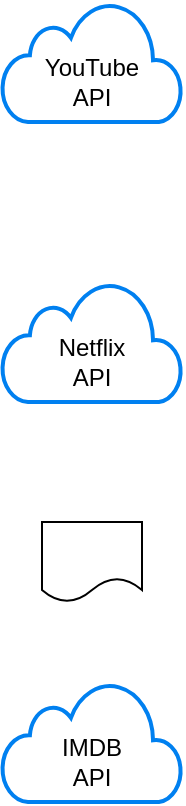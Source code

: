 <mxfile version="13.0.1" type="github"><diagram id="GUBlIdULyOdnBWYK1GoY" name="Page-1"><mxGraphModel dx="782" dy="478" grid="1" gridSize="10" guides="1" tooltips="1" connect="1" arrows="1" fold="1" page="1" pageScale="1" pageWidth="850" pageHeight="1100" math="0" shadow="0"><root><mxCell id="0"/><mxCell id="1" parent="0"/><mxCell id="fyo6Yz4qMfzHWVzkfuRq-4" value="" style="html=1;verticalLabelPosition=bottom;align=center;labelBackgroundColor=#ffffff;verticalAlign=top;strokeWidth=2;strokeColor=#0080F0;shadow=0;dashed=0;shape=mxgraph.ios7.icons.cloud;" vertex="1" parent="1"><mxGeometry x="70" y="160" width="90" height="60" as="geometry"/></mxCell><mxCell id="fyo6Yz4qMfzHWVzkfuRq-6" value="" style="html=1;verticalLabelPosition=bottom;align=center;labelBackgroundColor=#ffffff;verticalAlign=top;strokeWidth=2;strokeColor=#0080F0;shadow=0;dashed=0;shape=mxgraph.ios7.icons.cloud;" vertex="1" parent="1"><mxGeometry x="70" y="300" width="90" height="60" as="geometry"/></mxCell><mxCell id="fyo6Yz4qMfzHWVzkfuRq-8" value="" style="html=1;verticalLabelPosition=bottom;align=center;labelBackgroundColor=#ffffff;verticalAlign=top;strokeWidth=2;strokeColor=#0080F0;shadow=0;dashed=0;shape=mxgraph.ios7.icons.cloud;" vertex="1" parent="1"><mxGeometry x="70" y="500" width="90" height="60" as="geometry"/></mxCell><mxCell id="fyo6Yz4qMfzHWVzkfuRq-10" value="" style="shape=document;whiteSpace=wrap;html=1;boundedLbl=1;" vertex="1" parent="1"><mxGeometry x="90" y="420" width="50" height="40" as="geometry"/></mxCell><mxCell id="fyo6Yz4qMfzHWVzkfuRq-11" value="YouTube API" style="text;html=1;strokeColor=none;fillColor=none;align=center;verticalAlign=middle;whiteSpace=wrap;rounded=0;" vertex="1" parent="1"><mxGeometry x="95" y="190" width="40" height="20" as="geometry"/></mxCell><mxCell id="fyo6Yz4qMfzHWVzkfuRq-12" value="Netflix&lt;br&gt;API" style="text;html=1;strokeColor=none;fillColor=none;align=center;verticalAlign=middle;whiteSpace=wrap;rounded=0;" vertex="1" parent="1"><mxGeometry x="95" y="330" width="40" height="20" as="geometry"/></mxCell><mxCell id="fyo6Yz4qMfzHWVzkfuRq-13" value="IMDB&lt;br&gt;API" style="text;html=1;strokeColor=none;fillColor=none;align=center;verticalAlign=middle;whiteSpace=wrap;rounded=0;" vertex="1" parent="1"><mxGeometry x="95" y="530" width="40" height="20" as="geometry"/></mxCell></root></mxGraphModel></diagram></mxfile>
